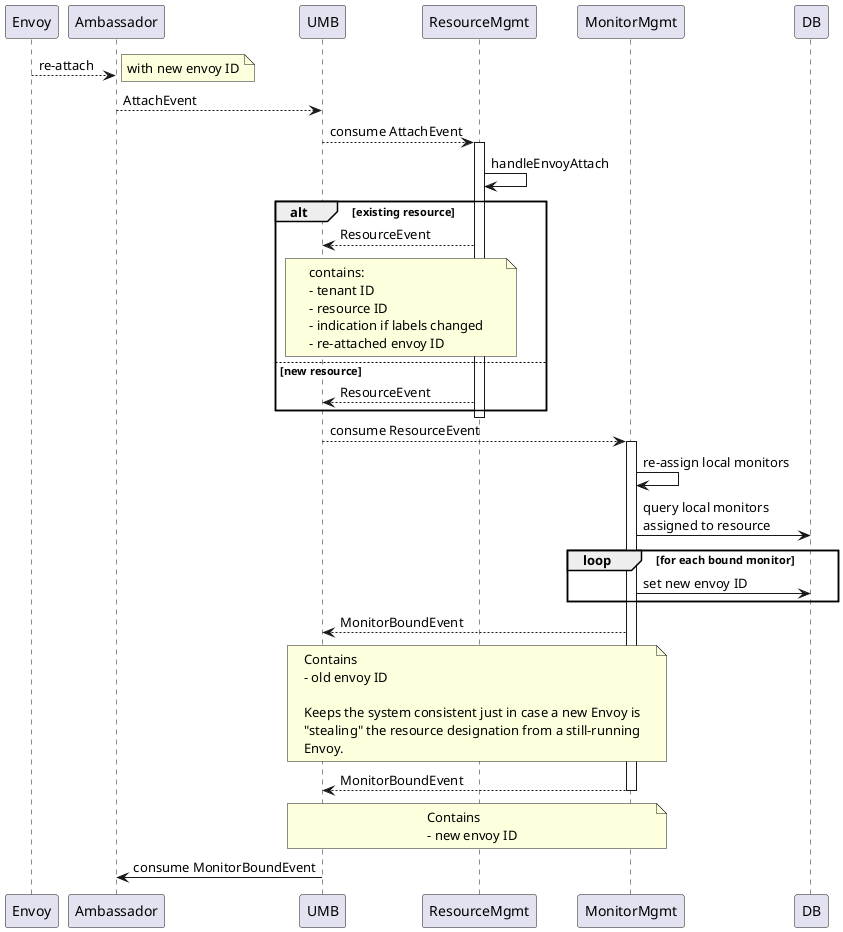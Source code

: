@startuml

Envoy-->Ambassador: re-attach
note right: with new envoy ID

Ambassador-->UMB: AttachEvent
UMB-->ResourceMgmt: consume AttachEvent

activate ResourceMgmt

ResourceMgmt->ResourceMgmt: handleEnvoyAttach

alt existing resource
    ResourceMgmt-->UMB: ResourceEvent

    note over ResourceMgmt,UMB
    contains:
    - tenant ID
    - resource ID
    - indication if labels changed
    - re-attached envoy ID
    end note

else new resource
    ResourceMgmt-->UMB: ResourceEvent
end
deactivate ResourceMgmt

UMB-->MonitorMgmt: consume ResourceEvent
activate MonitorMgmt
MonitorMgmt->MonitorMgmt: re-assign local monitors
MonitorMgmt->DB: query local monitors\nassigned to resource

loop for each bound monitor
    MonitorMgmt->DB: set new envoy ID
end

MonitorMgmt-->UMB: MonitorBoundEvent

note over MonitorMgmt,UMB
Contains
- old envoy ID

Keeps the system consistent just in case a new Envoy is
"stealing" the resource designation from a still-running
Envoy.
end note

MonitorMgmt-->UMB: MonitorBoundEvent

note over MonitorMgmt,UMB
Contains
- new envoy ID
end note

deactivate MonitorMgmt

UMB->Ambassador: consume MonitorBoundEvent

@enduml